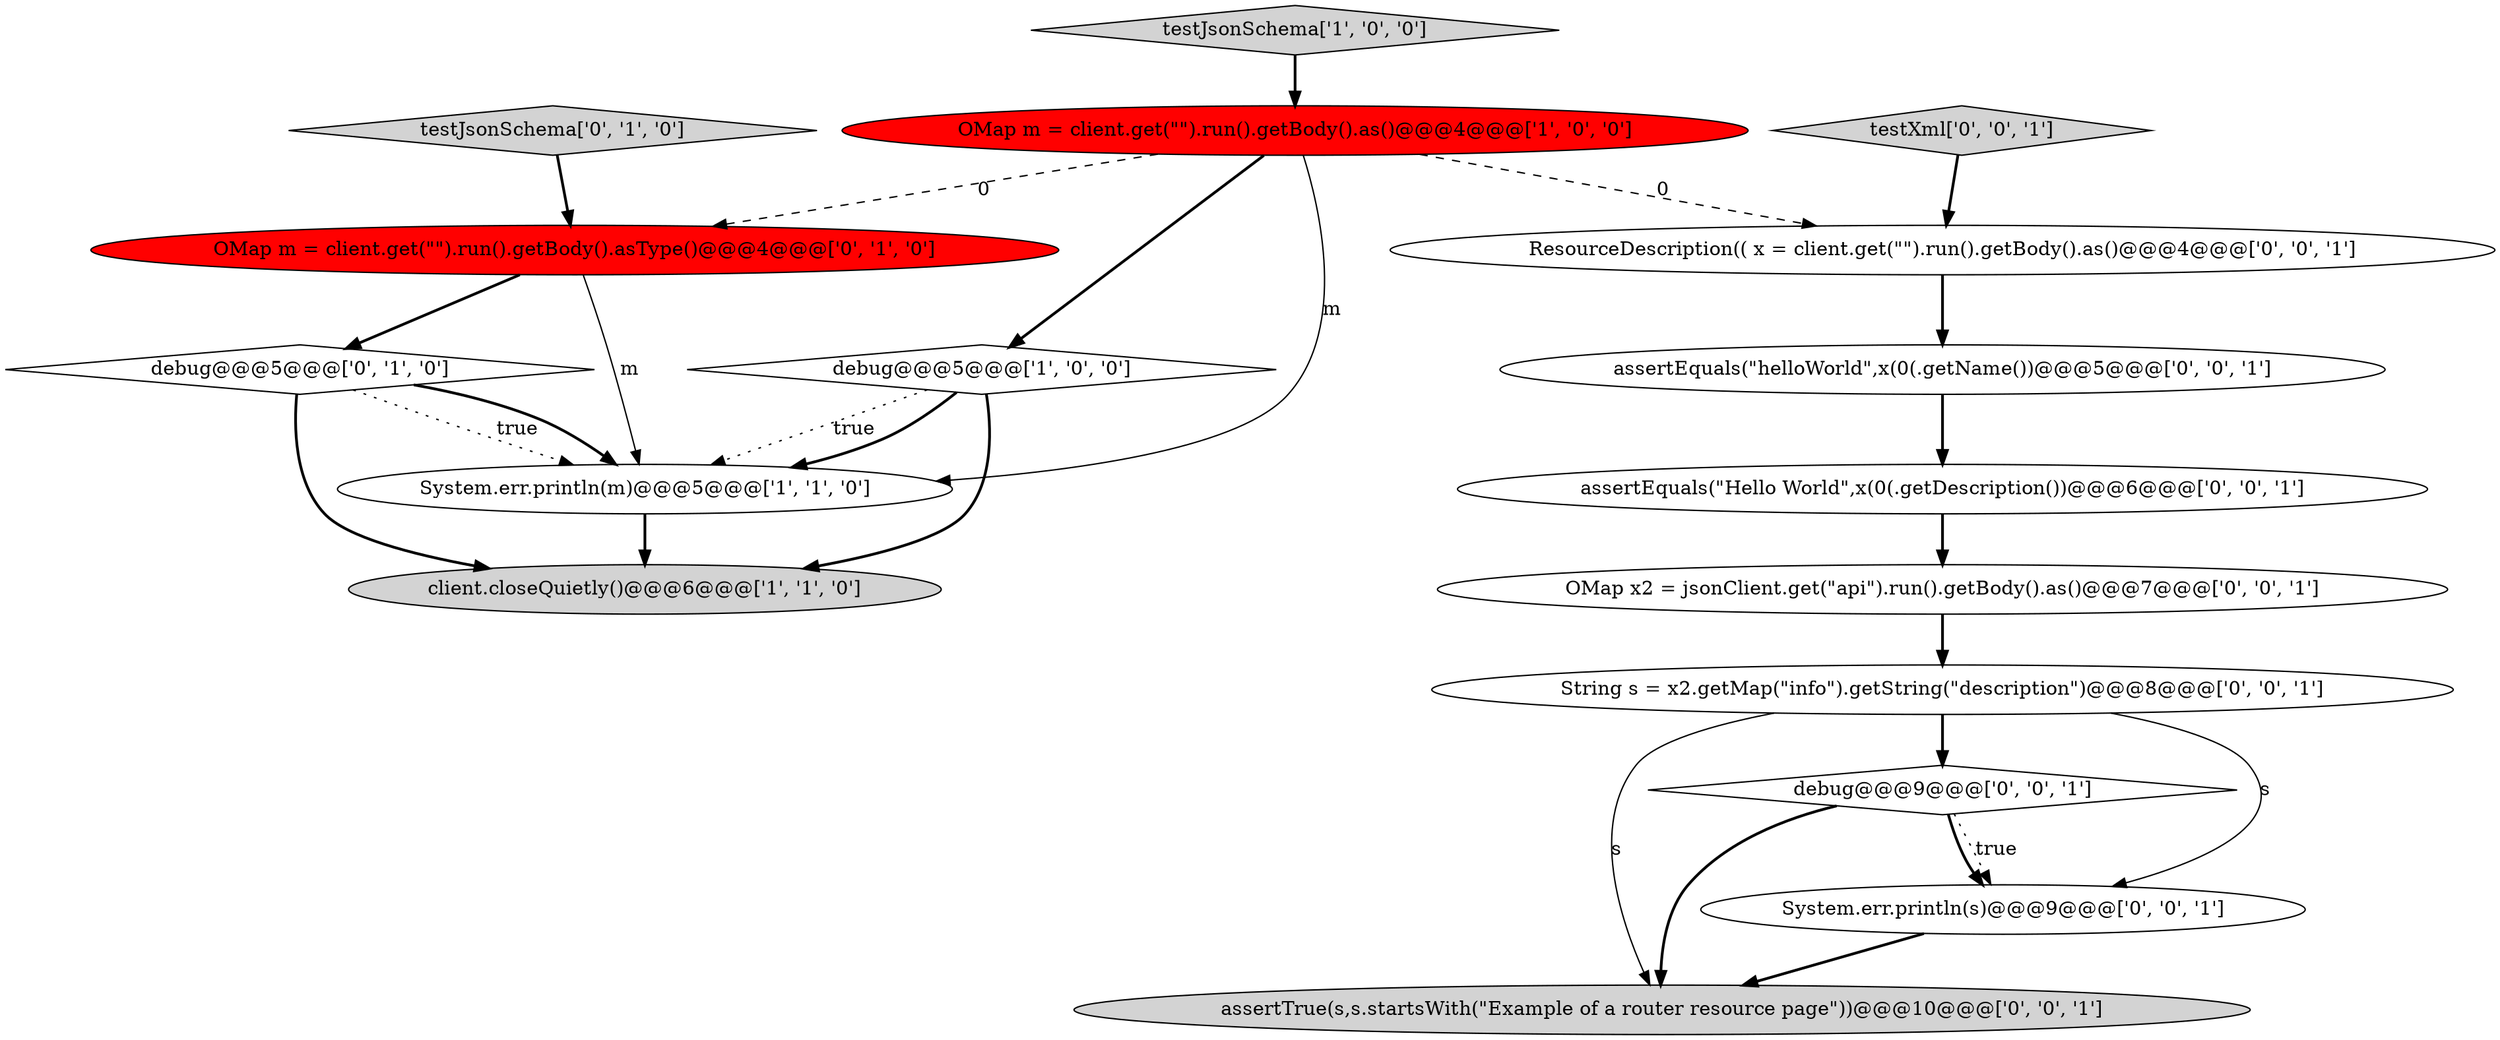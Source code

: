 digraph {
7 [style = filled, label = "testJsonSchema['0', '1', '0']", fillcolor = lightgray, shape = diamond image = "AAA0AAABBB2BBB"];
11 [style = filled, label = "ResourceDescription(( x = client.get(\"\").run().getBody().as()@@@4@@@['0', '0', '1']", fillcolor = white, shape = ellipse image = "AAA0AAABBB3BBB"];
14 [style = filled, label = "assertEquals(\"Hello World\",x(0(.getDescription())@@@6@@@['0', '0', '1']", fillcolor = white, shape = ellipse image = "AAA0AAABBB3BBB"];
0 [style = filled, label = "client.closeQuietly()@@@6@@@['1', '1', '0']", fillcolor = lightgray, shape = ellipse image = "AAA0AAABBB1BBB"];
4 [style = filled, label = "System.err.println(m)@@@5@@@['1', '1', '0']", fillcolor = white, shape = ellipse image = "AAA0AAABBB1BBB"];
5 [style = filled, label = "debug@@@5@@@['0', '1', '0']", fillcolor = white, shape = diamond image = "AAA0AAABBB2BBB"];
3 [style = filled, label = "debug@@@5@@@['1', '0', '0']", fillcolor = white, shape = diamond image = "AAA0AAABBB1BBB"];
13 [style = filled, label = "assertTrue(s,s.startsWith(\"Example of a router resource page\"))@@@10@@@['0', '0', '1']", fillcolor = lightgray, shape = ellipse image = "AAA0AAABBB3BBB"];
9 [style = filled, label = "OMap x2 = jsonClient.get(\"api\").run().getBody().as()@@@7@@@['0', '0', '1']", fillcolor = white, shape = ellipse image = "AAA0AAABBB3BBB"];
12 [style = filled, label = "String s = x2.getMap(\"info\").getString(\"description\")@@@8@@@['0', '0', '1']", fillcolor = white, shape = ellipse image = "AAA0AAABBB3BBB"];
6 [style = filled, label = "OMap m = client.get(\"\").run().getBody().asType()@@@4@@@['0', '1', '0']", fillcolor = red, shape = ellipse image = "AAA1AAABBB2BBB"];
8 [style = filled, label = "assertEquals(\"helloWorld\",x(0(.getName())@@@5@@@['0', '0', '1']", fillcolor = white, shape = ellipse image = "AAA0AAABBB3BBB"];
16 [style = filled, label = "System.err.println(s)@@@9@@@['0', '0', '1']", fillcolor = white, shape = ellipse image = "AAA0AAABBB3BBB"];
1 [style = filled, label = "testJsonSchema['1', '0', '0']", fillcolor = lightgray, shape = diamond image = "AAA0AAABBB1BBB"];
10 [style = filled, label = "testXml['0', '0', '1']", fillcolor = lightgray, shape = diamond image = "AAA0AAABBB3BBB"];
15 [style = filled, label = "debug@@@9@@@['0', '0', '1']", fillcolor = white, shape = diamond image = "AAA0AAABBB3BBB"];
2 [style = filled, label = "OMap m = client.get(\"\").run().getBody().as()@@@4@@@['1', '0', '0']", fillcolor = red, shape = ellipse image = "AAA1AAABBB1BBB"];
16->13 [style = bold, label=""];
15->13 [style = bold, label=""];
2->3 [style = bold, label=""];
12->15 [style = bold, label=""];
8->14 [style = bold, label=""];
3->4 [style = dotted, label="true"];
12->16 [style = solid, label="s"];
15->16 [style = dotted, label="true"];
15->16 [style = bold, label=""];
3->4 [style = bold, label=""];
3->0 [style = bold, label=""];
5->4 [style = dotted, label="true"];
4->0 [style = bold, label=""];
6->5 [style = bold, label=""];
6->4 [style = solid, label="m"];
5->0 [style = bold, label=""];
2->4 [style = solid, label="m"];
5->4 [style = bold, label=""];
7->6 [style = bold, label=""];
12->13 [style = solid, label="s"];
2->6 [style = dashed, label="0"];
11->8 [style = bold, label=""];
2->11 [style = dashed, label="0"];
14->9 [style = bold, label=""];
1->2 [style = bold, label=""];
9->12 [style = bold, label=""];
10->11 [style = bold, label=""];
}
